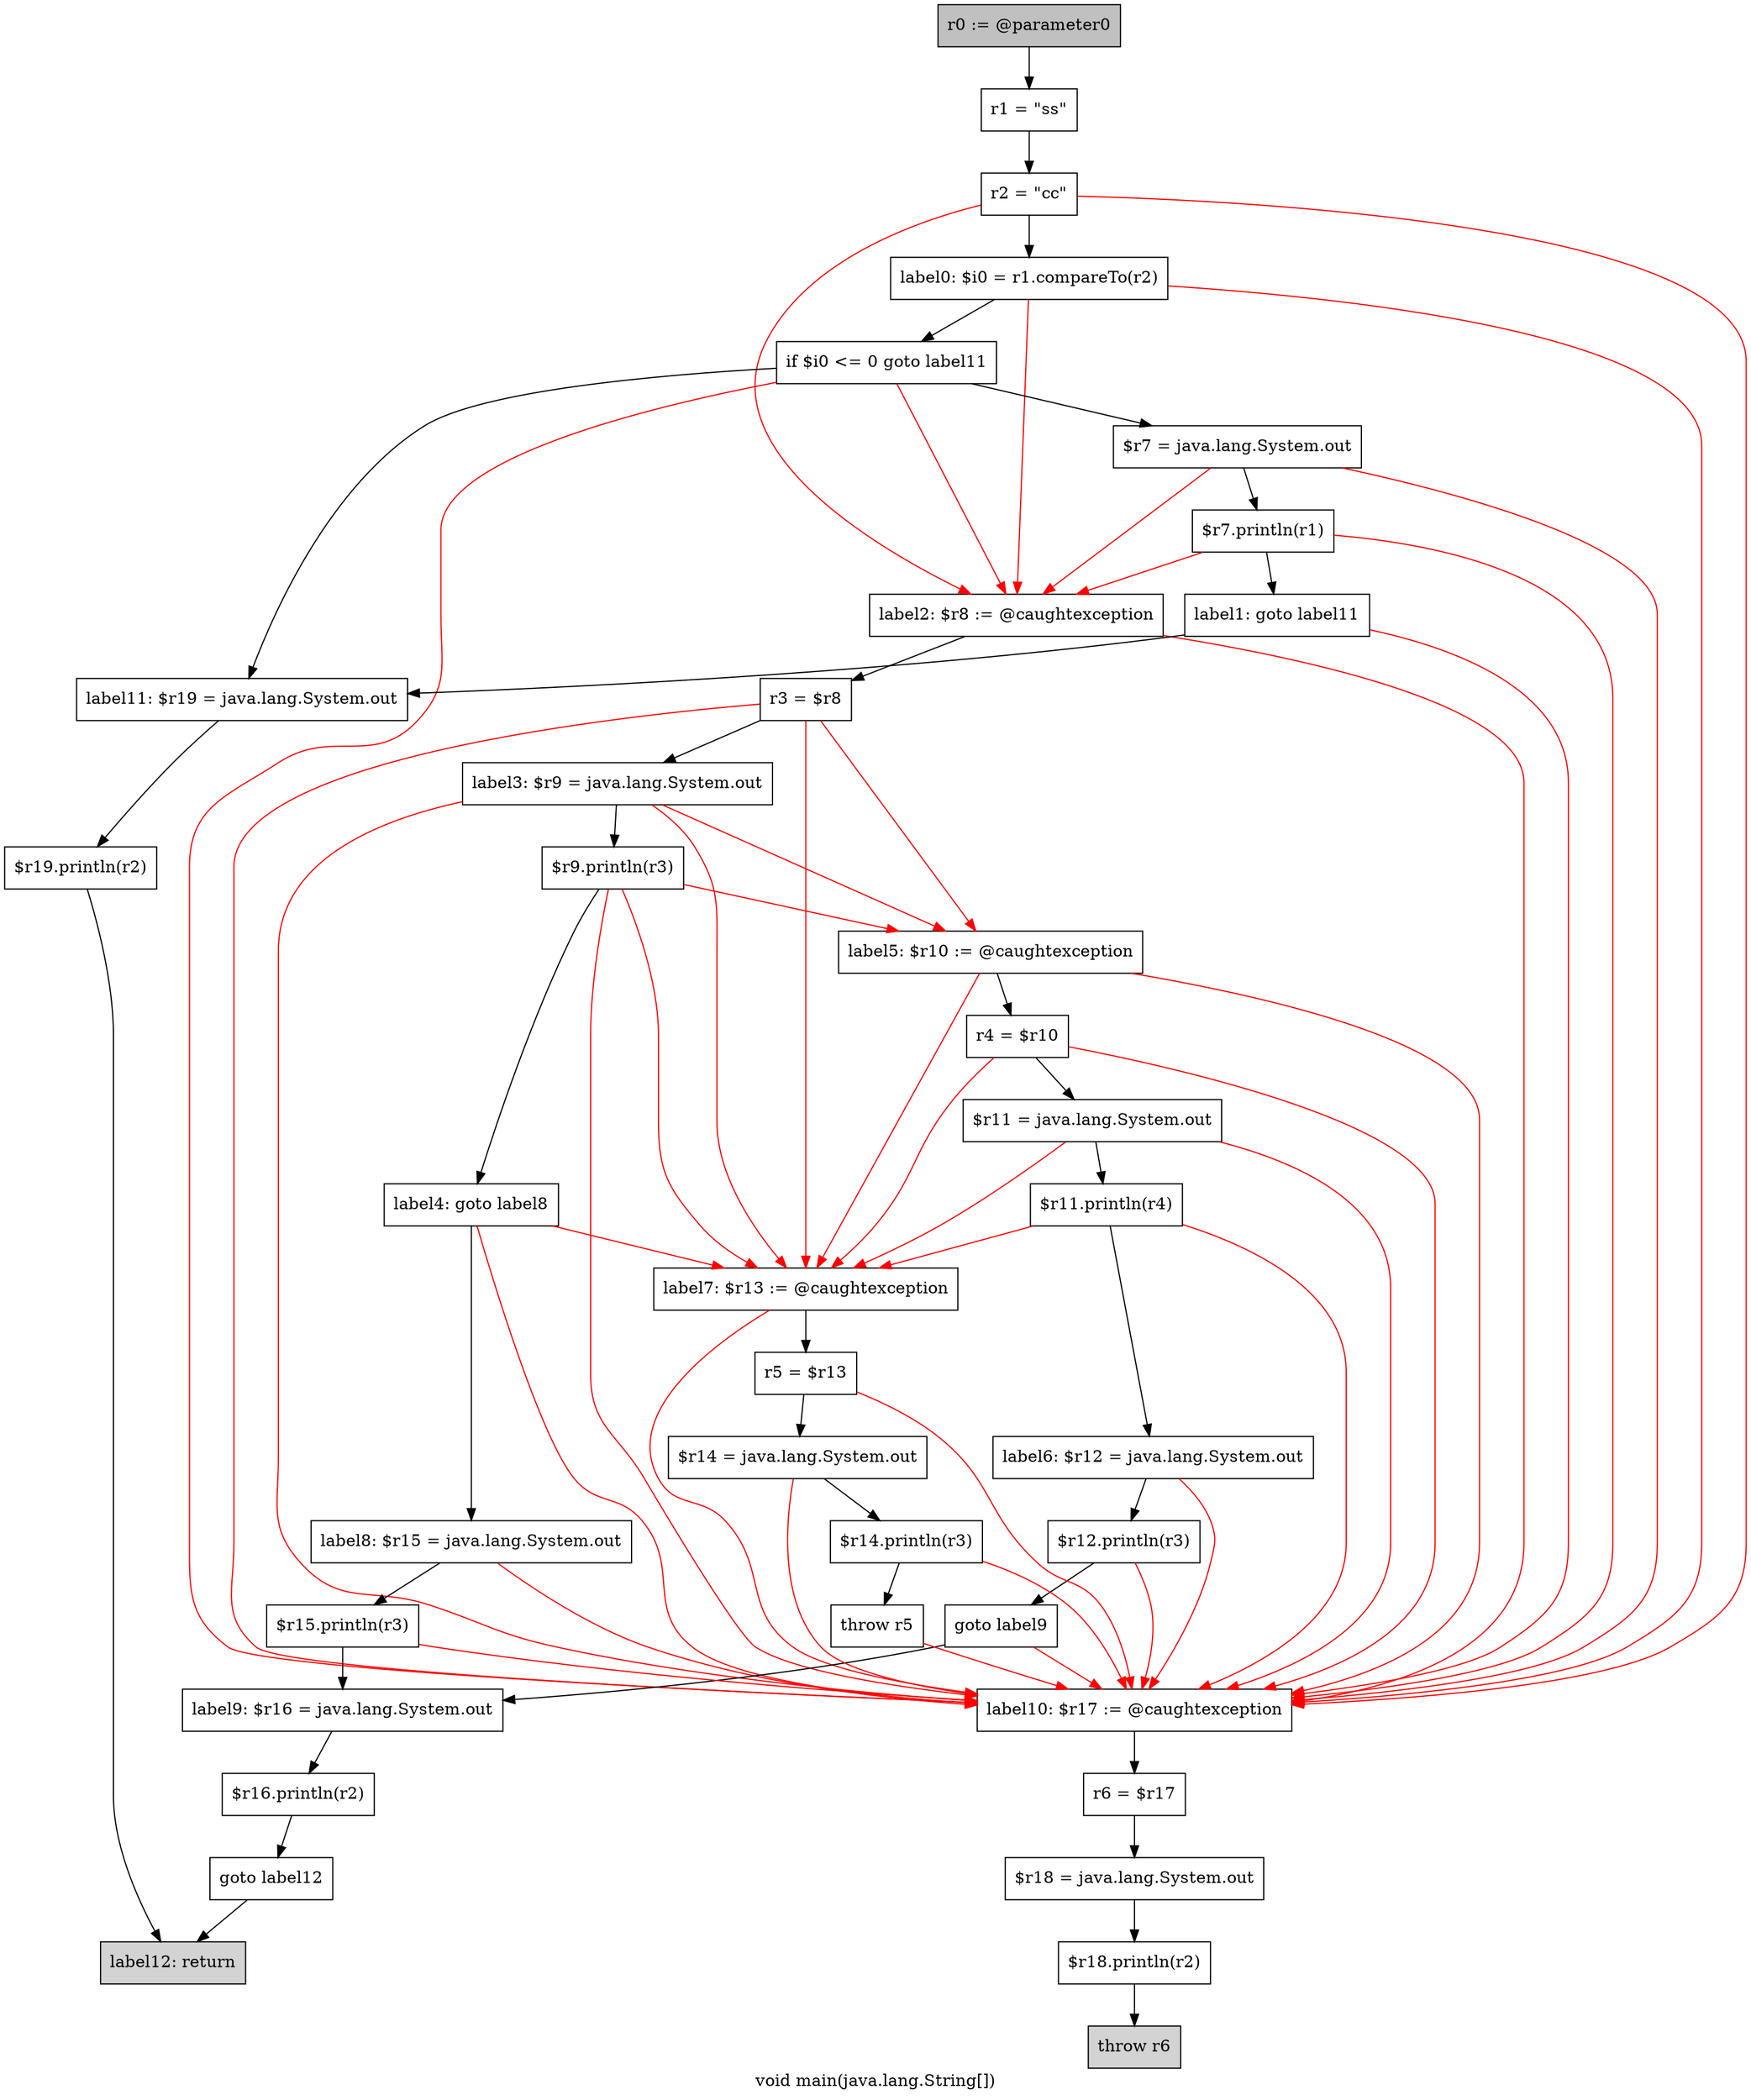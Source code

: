 digraph "void main(java.lang.String[])" {
    label="void main(java.lang.String[])";
    node [shape=box];
    "0" [style=filled,fillcolor=gray,label="r0 := @parameter0",];
    "1" [label="r1 = \"ss\"",];
    "0"->"1" [color=black,];
    "2" [label="r2 = \"cc\"",];
    "1"->"2" [color=black,];
    "3" [label="label0: $i0 = r1.compareTo(r2)",];
    "2"->"3" [color=black,];
    "8" [label="label2: $r8 := @caughtexception",];
    "2"->"8" [color=red,];
    "30" [label="label10: $r17 := @caughtexception",];
    "2"->"30" [color=red,];
    "4" [label="if $i0 <= 0 goto label11",];
    "3"->"4" [color=black,];
    "3"->"8" [color=red,];
    "3"->"30" [color=red,];
    "5" [label="$r7 = java.lang.System.out",];
    "4"->"5" [color=black,];
    "35" [label="label11: $r19 = java.lang.System.out",];
    "4"->"35" [color=black,];
    "4"->"8" [color=red,];
    "4"->"30" [color=red,];
    "6" [label="$r7.println(r1)",];
    "5"->"6" [color=black,];
    "5"->"8" [color=red,];
    "5"->"30" [color=red,];
    "7" [label="label1: goto label11",];
    "6"->"7" [color=black,];
    "6"->"8" [color=red,];
    "6"->"30" [color=red,];
    "7"->"35" [color=black,];
    "7"->"30" [color=red,];
    "9" [label="r3 = $r8",];
    "8"->"9" [color=black,];
    "8"->"30" [color=red,];
    "10" [label="label3: $r9 = java.lang.System.out",];
    "9"->"10" [color=black,];
    "13" [label="label5: $r10 := @caughtexception",];
    "9"->"13" [color=red,];
    "20" [label="label7: $r13 := @caughtexception",];
    "9"->"20" [color=red,];
    "9"->"30" [color=red,];
    "11" [label="$r9.println(r3)",];
    "10"->"11" [color=black,];
    "10"->"13" [color=red,];
    "10"->"20" [color=red,];
    "10"->"30" [color=red,];
    "12" [label="label4: goto label8",];
    "11"->"12" [color=black,];
    "11"->"13" [color=red,];
    "11"->"20" [color=red,];
    "11"->"30" [color=red,];
    "25" [label="label8: $r15 = java.lang.System.out",];
    "12"->"25" [color=black,];
    "12"->"20" [color=red,];
    "12"->"30" [color=red,];
    "14" [label="r4 = $r10",];
    "13"->"14" [color=black,];
    "13"->"20" [color=red,];
    "13"->"30" [color=red,];
    "15" [label="$r11 = java.lang.System.out",];
    "14"->"15" [color=black,];
    "14"->"20" [color=red,];
    "14"->"30" [color=red,];
    "16" [label="$r11.println(r4)",];
    "15"->"16" [color=black,];
    "15"->"20" [color=red,];
    "15"->"30" [color=red,];
    "17" [label="label6: $r12 = java.lang.System.out",];
    "16"->"17" [color=black,];
    "16"->"20" [color=red,];
    "16"->"30" [color=red,];
    "18" [label="$r12.println(r3)",];
    "17"->"18" [color=black,];
    "17"->"30" [color=red,];
    "19" [label="goto label9",];
    "18"->"19" [color=black,];
    "18"->"30" [color=red,];
    "27" [label="label9: $r16 = java.lang.System.out",];
    "19"->"27" [color=black,];
    "19"->"30" [color=red,];
    "21" [label="r5 = $r13",];
    "20"->"21" [color=black,];
    "20"->"30" [color=red,];
    "22" [label="$r14 = java.lang.System.out",];
    "21"->"22" [color=black,];
    "21"->"30" [color=red,];
    "23" [label="$r14.println(r3)",];
    "22"->"23" [color=black,];
    "22"->"30" [color=red,];
    "24" [label="throw r5",];
    "23"->"24" [color=black,];
    "23"->"30" [color=red,];
    "24"->"30" [color=red,];
    "26" [label="$r15.println(r3)",];
    "25"->"26" [color=black,];
    "25"->"30" [color=red,];
    "26"->"27" [color=black,];
    "26"->"30" [color=red,];
    "28" [label="$r16.println(r2)",];
    "27"->"28" [color=black,];
    "29" [label="goto label12",];
    "28"->"29" [color=black,];
    "37" [style=filled,fillcolor=lightgray,label="label12: return",];
    "29"->"37" [color=black,];
    "31" [label="r6 = $r17",];
    "30"->"31" [color=black,];
    "32" [label="$r18 = java.lang.System.out",];
    "31"->"32" [color=black,];
    "33" [label="$r18.println(r2)",];
    "32"->"33" [color=black,];
    "34" [style=filled,fillcolor=lightgray,label="throw r6",];
    "33"->"34" [color=black,];
    "36" [label="$r19.println(r2)",];
    "35"->"36" [color=black,];
    "36"->"37" [color=black,];
}

